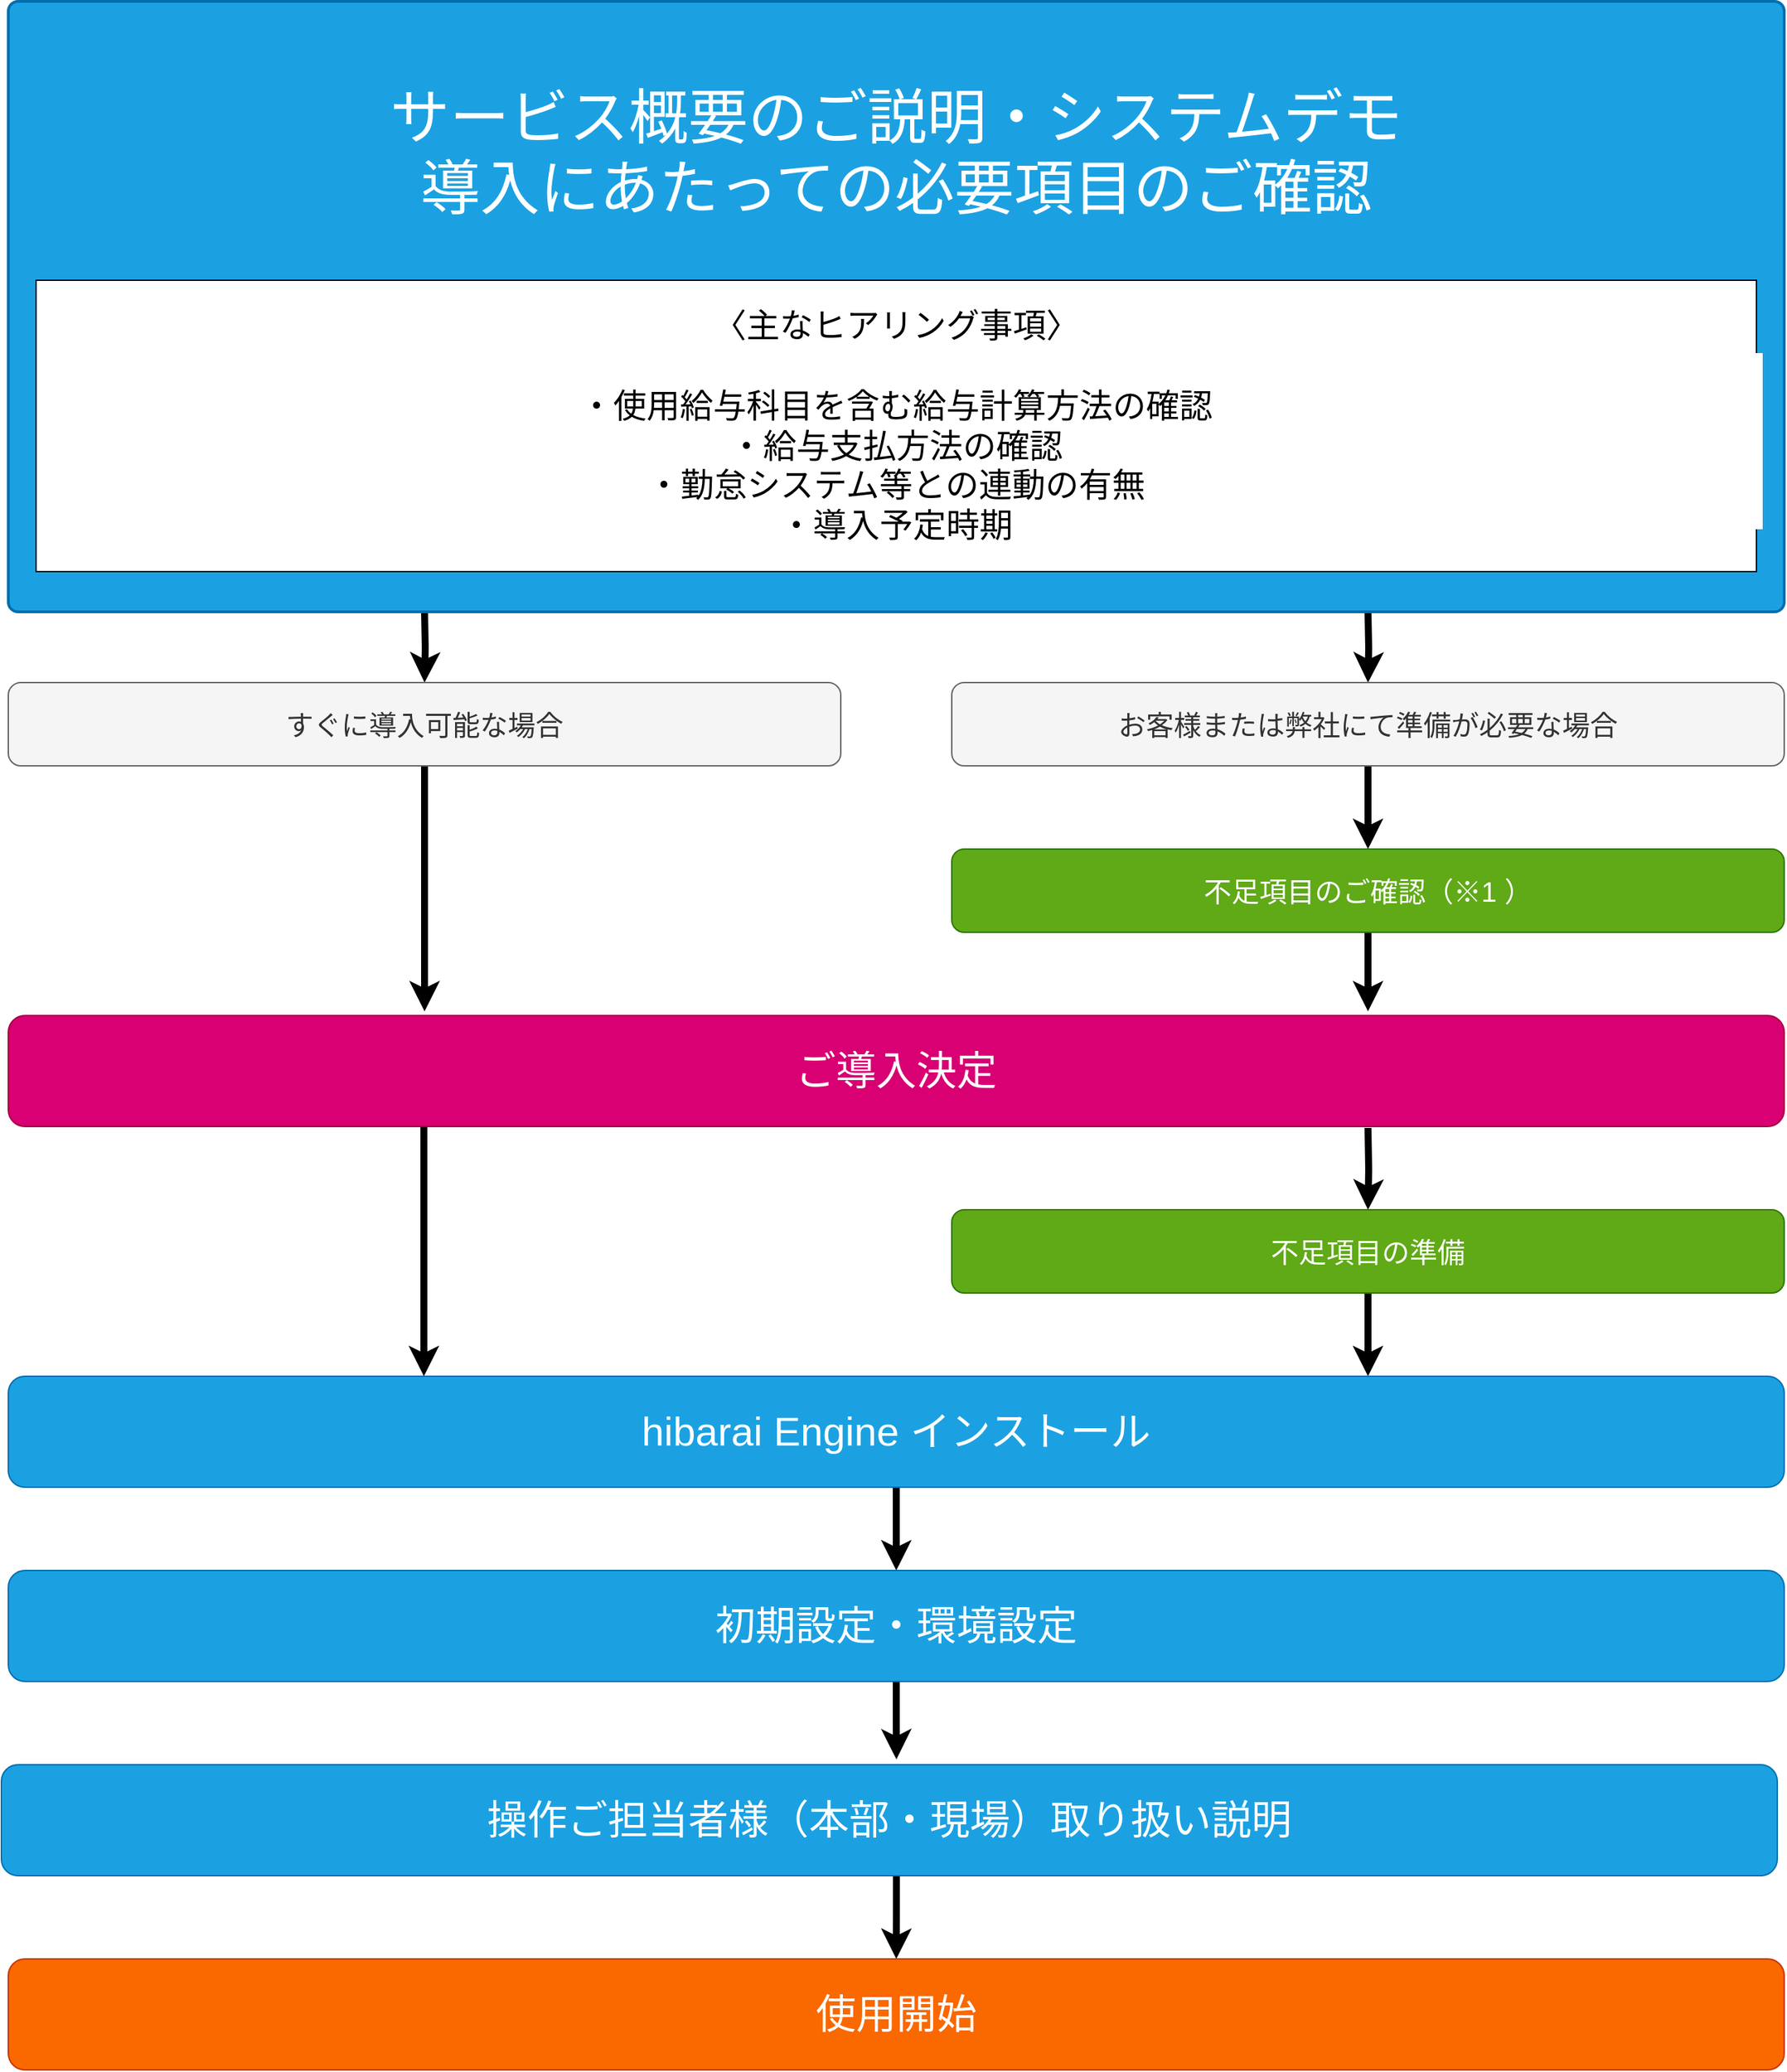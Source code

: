<mxfile version="13.3.9" type="device"><diagram name="Page-1" id="97916047-d0de-89f5-080d-49f4d83e522f"><mxGraphModel dx="2852" dy="1810" grid="1" gridSize="10" guides="1" tooltips="1" connect="1" arrows="1" fold="1" page="1" pageScale="1.5" pageWidth="900" pageHeight="1600" background="#ffffff" math="0" shadow="0" extFonts="sans^https://fonts.googleapis.com/css?family=sans"><root><mxCell id="0"/><mxCell id="1" parent="0"/><mxCell id="ZoARFXAhbnWyGKeKFeON-76" style="edgeStyle=orthogonalEdgeStyle;rounded=0;orthogonalLoop=1;jettySize=auto;html=1;entryX=0.5;entryY=0;entryDx=0;entryDy=0;fontFamily=Helvetica;fontSize=29;strokeWidth=5;" edge="1" parent="1" target="ZoARFXAhbnWyGKeKFeON-59"><mxGeometry relative="1" as="geometry"><mxPoint x="1020" y="469" as="sourcePoint"/></mxGeometry></mxCell><mxCell id="ZoARFXAhbnWyGKeKFeON-81" style="edgeStyle=orthogonalEdgeStyle;rounded=0;orthogonalLoop=1;jettySize=auto;html=1;entryX=0.5;entryY=0;entryDx=0;entryDy=0;fontFamily=Helvetica;fontSize=29;strokeWidth=5;" edge="1" parent="1" target="ZoARFXAhbnWyGKeKFeON-58"><mxGeometry relative="1" as="geometry"><mxPoint x="340" y="469" as="sourcePoint"/></mxGeometry></mxCell><mxCell id="ZoARFXAhbnWyGKeKFeON-55" value="&lt;font style=&quot;font-size: 43px&quot;&gt;&lt;br&gt;サービス概要のご説明・システムデモ&lt;br&gt;導入にあたっての必要項目のご確認&lt;/font&gt;" style="rounded=1;html=1;absoluteArcSize=1;arcSize=14;strokeWidth=2;fillColor=#1ba1e2;strokeColor=#006EAF;fontColor=#ffffff;gradientDirection=north;glass=0;shadow=0;sketch=0;fontFamily=Helvetica;FType=g;labelBackgroundColor=none;labelBorderColor=none;whiteSpace=wrap;verticalAlign=top;" vertex="1" parent="1"><mxGeometry x="40" y="29" width="1280" height="440" as="geometry"/></mxCell><mxCell id="ZoARFXAhbnWyGKeKFeON-57" value="&lt;font style=&quot;font-size: 24px&quot;&gt;〈主なヒアリング事項〉&lt;br&gt;&lt;br&gt;・使用給与科目を含む給与計算方法の確認&lt;br&gt;・給与支払方法の確認&lt;br&gt;・勤怠システム等との連動の有無&lt;br&gt;・導入予定時期&lt;br&gt;&lt;/font&gt;" style="rounded=0;whiteSpace=wrap;html=1;shadow=0;glass=0;labelBackgroundColor=none;sketch=0;gradientColor=none;fontFamily=Helvetica;verticalAlign=middle;" vertex="1" parent="1"><mxGeometry x="60" y="230" width="1240" height="210" as="geometry"/></mxCell><mxCell id="ZoARFXAhbnWyGKeKFeON-82" style="edgeStyle=orthogonalEdgeStyle;orthogonalLoop=1;jettySize=auto;html=1;exitX=0.5;exitY=1;exitDx=0;exitDy=0;fontFamily=Helvetica;fontSize=29;strokeWidth=5;rounded=0;shadow=0;sketch=0;" edge="1" parent="1" source="ZoARFXAhbnWyGKeKFeON-58"><mxGeometry relative="1" as="geometry"><mxPoint x="340" y="757" as="targetPoint"/></mxGeometry></mxCell><mxCell id="ZoARFXAhbnWyGKeKFeON-58" value="&lt;font style=&quot;font-size: 20px&quot;&gt;すぐに導入可能な場合&lt;/font&gt;" style="rounded=1;whiteSpace=wrap;html=1;shadow=0;glass=0;labelBackgroundColor=none;sketch=0;fontFamily=Helvetica;fillColor=#f5f5f5;strokeColor=#666666;fontColor=#333333;" vertex="1" parent="1"><mxGeometry x="40" y="520" width="600" height="60" as="geometry"/></mxCell><mxCell id="ZoARFXAhbnWyGKeKFeON-77" style="edgeStyle=orthogonalEdgeStyle;rounded=0;orthogonalLoop=1;jettySize=auto;html=1;exitX=0.5;exitY=1;exitDx=0;exitDy=0;entryX=0.5;entryY=0;entryDx=0;entryDy=0;fontFamily=Helvetica;fontSize=29;strokeWidth=5;" edge="1" parent="1" source="ZoARFXAhbnWyGKeKFeON-59" target="ZoARFXAhbnWyGKeKFeON-62"><mxGeometry relative="1" as="geometry"/></mxCell><mxCell id="ZoARFXAhbnWyGKeKFeON-59" value="&lt;font style=&quot;font-size: 20px&quot;&gt;お客様または弊社にて準備が必要な場合&lt;/font&gt;" style="rounded=1;whiteSpace=wrap;html=1;shadow=0;glass=0;labelBackgroundColor=none;sketch=0;fontFamily=Helvetica;fillColor=#f5f5f5;strokeColor=#666666;fontColor=#333333;" vertex="1" parent="1"><mxGeometry x="720" y="520" width="600" height="60" as="geometry"/></mxCell><mxCell id="ZoARFXAhbnWyGKeKFeON-78" style="edgeStyle=orthogonalEdgeStyle;rounded=0;orthogonalLoop=1;jettySize=auto;html=1;exitX=0.5;exitY=1;exitDx=0;exitDy=0;fontFamily=Helvetica;fontSize=29;strokeWidth=5;" edge="1" parent="1" source="ZoARFXAhbnWyGKeKFeON-62"><mxGeometry relative="1" as="geometry"><mxPoint x="1020" y="757" as="targetPoint"/></mxGeometry></mxCell><mxCell id="ZoARFXAhbnWyGKeKFeON-62" value="&lt;font style=&quot;font-size: 20px&quot;&gt;不足項目のご確認（※1 ）&lt;/font&gt;" style="rounded=1;whiteSpace=wrap;html=1;shadow=0;glass=0;labelBackgroundColor=none;sketch=0;fontFamily=Helvetica;fillColor=#60a917;strokeColor=#2D7600;fontColor=#ffffff;" vertex="1" parent="1"><mxGeometry x="720" y="640" width="600" height="60" as="geometry"/></mxCell><mxCell id="ZoARFXAhbnWyGKeKFeON-79" style="edgeStyle=orthogonalEdgeStyle;rounded=0;orthogonalLoop=1;jettySize=auto;html=1;entryX=0.5;entryY=0;entryDx=0;entryDy=0;fontFamily=Helvetica;fontSize=29;strokeWidth=5;" edge="1" parent="1" target="ZoARFXAhbnWyGKeKFeON-64"><mxGeometry relative="1" as="geometry"><mxPoint x="1020" y="841" as="sourcePoint"/></mxGeometry></mxCell><mxCell id="ZoARFXAhbnWyGKeKFeON-83" style="edgeStyle=orthogonalEdgeStyle;rounded=0;orthogonalLoop=1;jettySize=auto;html=1;exitX=0.234;exitY=1;exitDx=0;exitDy=0;entryX=0.234;entryY=0;entryDx=0;entryDy=0;fontFamily=Helvetica;fontSize=29;strokeWidth=5;exitPerimeter=0;entryPerimeter=0;" edge="1" parent="1" source="ZoARFXAhbnWyGKeKFeON-63" target="ZoARFXAhbnWyGKeKFeON-65"><mxGeometry relative="1" as="geometry"/></mxCell><mxCell id="ZoARFXAhbnWyGKeKFeON-63" value="&lt;span style=&quot;font-size: 29px;&quot;&gt;ご導入決定&lt;/span&gt;" style="rounded=1;whiteSpace=wrap;html=1;shadow=0;glass=0;labelBackgroundColor=none;sketch=0;fontFamily=Helvetica;fillColor=#d80073;strokeColor=#A50040;fontColor=#ffffff;fontSize=29;" vertex="1" parent="1"><mxGeometry x="40" y="760" width="1280" height="80" as="geometry"/></mxCell><mxCell id="ZoARFXAhbnWyGKeKFeON-80" style="edgeStyle=orthogonalEdgeStyle;rounded=0;orthogonalLoop=1;jettySize=auto;html=1;exitX=0.5;exitY=1;exitDx=0;exitDy=0;fontFamily=Helvetica;fontSize=29;strokeWidth=5;" edge="1" parent="1" source="ZoARFXAhbnWyGKeKFeON-64"><mxGeometry relative="1" as="geometry"><mxPoint x="1020" y="1020" as="targetPoint"/></mxGeometry></mxCell><mxCell id="ZoARFXAhbnWyGKeKFeON-64" value="&lt;font style=&quot;font-size: 20px&quot;&gt;不足項目の準備&lt;/font&gt;" style="rounded=1;whiteSpace=wrap;html=1;shadow=0;glass=0;labelBackgroundColor=none;sketch=0;fontFamily=Helvetica;fillColor=#60a917;strokeColor=#2D7600;fontColor=#ffffff;" vertex="1" parent="1"><mxGeometry x="720" y="900" width="600" height="60" as="geometry"/></mxCell><mxCell id="ZoARFXAhbnWyGKeKFeON-71" style="edgeStyle=orthogonalEdgeStyle;rounded=0;orthogonalLoop=1;jettySize=auto;html=1;exitX=0.5;exitY=1;exitDx=0;exitDy=0;entryX=0.5;entryY=0;entryDx=0;entryDy=0;fontFamily=Helvetica;fontSize=29;strokeWidth=5;" edge="1" parent="1" source="ZoARFXAhbnWyGKeKFeON-65" target="ZoARFXAhbnWyGKeKFeON-66"><mxGeometry relative="1" as="geometry"/></mxCell><mxCell id="ZoARFXAhbnWyGKeKFeON-65" value="&lt;span style=&quot;font-size: 29px&quot;&gt;hibarai Engine インストール&lt;/span&gt;" style="rounded=1;whiteSpace=wrap;html=1;shadow=0;glass=0;labelBackgroundColor=none;sketch=0;fontFamily=Helvetica;fillColor=#1ba1e2;strokeColor=#006EAF;fontColor=#ffffff;fontSize=29;" vertex="1" parent="1"><mxGeometry x="40" y="1020" width="1280" height="80" as="geometry"/></mxCell><mxCell id="ZoARFXAhbnWyGKeKFeON-74" style="edgeStyle=orthogonalEdgeStyle;rounded=0;orthogonalLoop=1;jettySize=auto;html=1;exitX=0.5;exitY=1;exitDx=0;exitDy=0;entryX=0.504;entryY=-0.048;entryDx=0;entryDy=0;entryPerimeter=0;fontFamily=Helvetica;fontSize=29;strokeWidth=5;" edge="1" parent="1" source="ZoARFXAhbnWyGKeKFeON-66" target="ZoARFXAhbnWyGKeKFeON-67"><mxGeometry relative="1" as="geometry"/></mxCell><mxCell id="ZoARFXAhbnWyGKeKFeON-66" value="&lt;span style=&quot;font-size: 29px&quot;&gt;初期設定・環境設定&lt;/span&gt;" style="rounded=1;whiteSpace=wrap;html=1;shadow=0;glass=0;labelBackgroundColor=none;sketch=0;fontFamily=Helvetica;fillColor=#1ba1e2;strokeColor=#006EAF;fontColor=#ffffff;fontSize=29;" vertex="1" parent="1"><mxGeometry x="40" y="1160" width="1280" height="80" as="geometry"/></mxCell><mxCell id="ZoARFXAhbnWyGKeKFeON-75" style="edgeStyle=orthogonalEdgeStyle;rounded=0;orthogonalLoop=1;jettySize=auto;html=1;exitX=0.504;exitY=1.002;exitDx=0;exitDy=0;entryX=0.5;entryY=0;entryDx=0;entryDy=0;fontFamily=Helvetica;fontSize=29;exitPerimeter=0;strokeWidth=5;" edge="1" parent="1" source="ZoARFXAhbnWyGKeKFeON-67" target="ZoARFXAhbnWyGKeKFeON-68"><mxGeometry relative="1" as="geometry"/></mxCell><mxCell id="ZoARFXAhbnWyGKeKFeON-67" value="&lt;span style=&quot;font-size: 29px&quot;&gt;操作ご担当者様（本部・現場）取り扱い説明&lt;/span&gt;" style="rounded=1;whiteSpace=wrap;html=1;shadow=0;glass=0;labelBackgroundColor=none;sketch=0;fontFamily=Helvetica;fillColor=#1ba1e2;strokeColor=#006EAF;fontColor=#ffffff;fontSize=29;" vertex="1" parent="1"><mxGeometry x="35" y="1300" width="1280" height="80" as="geometry"/></mxCell><mxCell id="ZoARFXAhbnWyGKeKFeON-68" value="&lt;span style=&quot;font-size: 29px&quot;&gt;使用開始&lt;/span&gt;" style="rounded=1;whiteSpace=wrap;html=1;shadow=0;glass=0;labelBackgroundColor=none;sketch=0;fontFamily=Helvetica;fillColor=#fa6800;strokeColor=#C73500;fontColor=#ffffff;fontSize=29;" vertex="1" parent="1"><mxGeometry x="40" y="1440" width="1280" height="80" as="geometry"/></mxCell></root></mxGraphModel></diagram></mxfile>